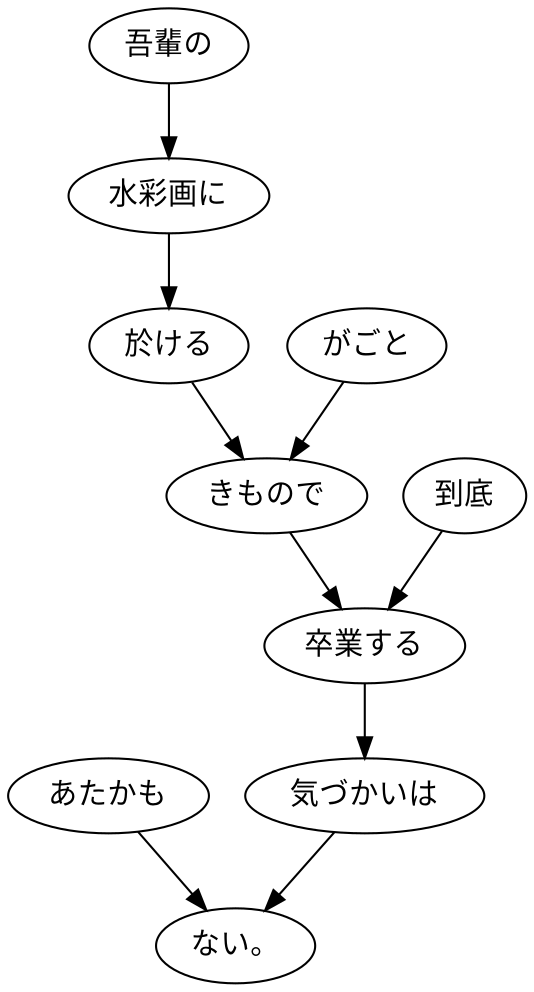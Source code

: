digraph graph276 {
	node0 [label="あたかも"];
	node1 [label="吾輩の"];
	node2 [label="水彩画に"];
	node3 [label="於ける"];
	node4 [label="がごと"];
	node5 [label="きもので"];
	node6 [label="到底"];
	node7 [label="卒業する"];
	node8 [label="気づかいは"];
	node9 [label="ない。"];
	node0 -> node9;
	node1 -> node2;
	node2 -> node3;
	node3 -> node5;
	node4 -> node5;
	node5 -> node7;
	node6 -> node7;
	node7 -> node8;
	node8 -> node9;
}
